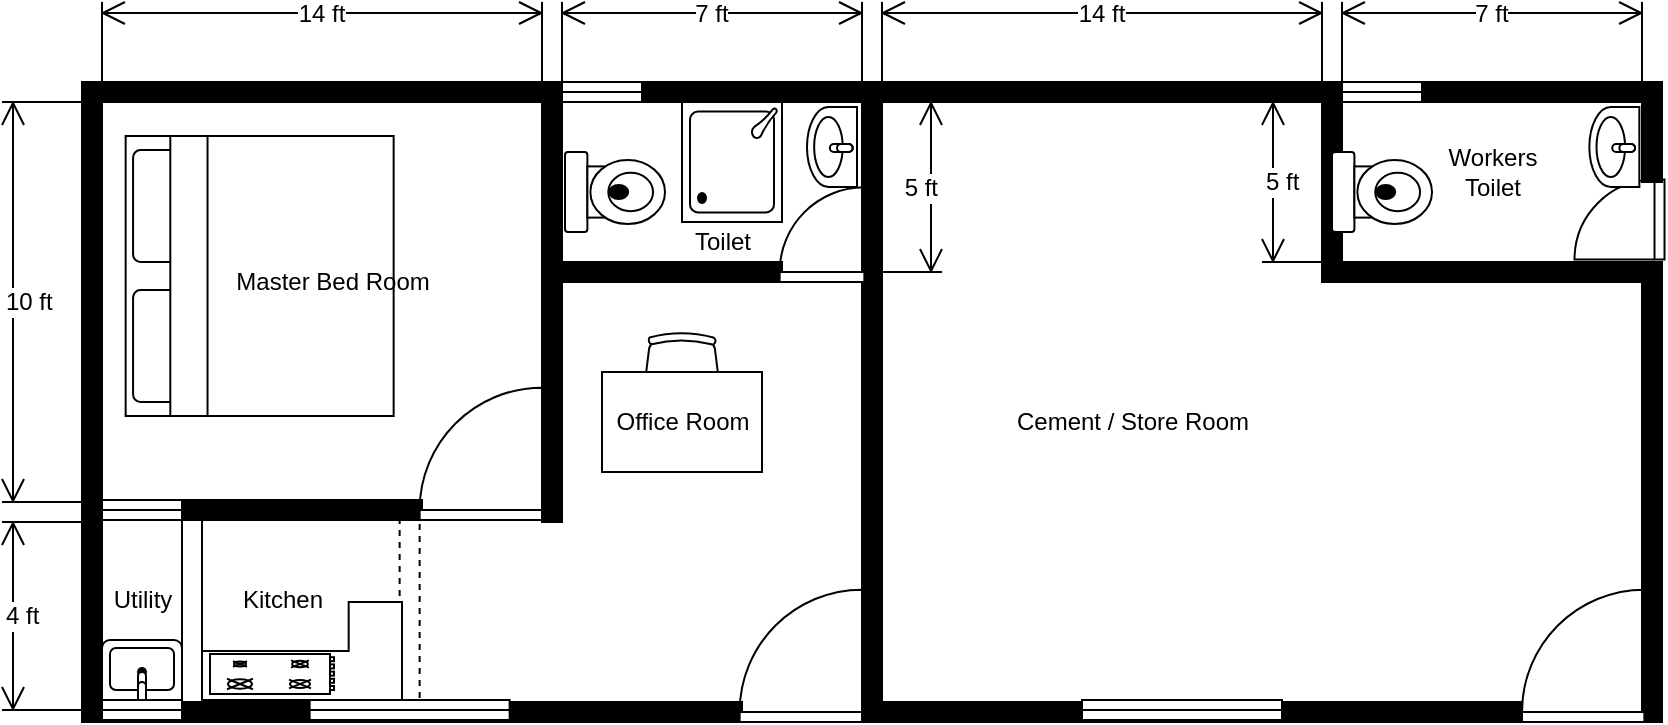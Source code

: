 <mxfile version="16.4.11" type="github" pages="2">
  <diagram id="wP_e8TRZH72XtvRX7vjT" name="Out House">
    <mxGraphModel dx="1328" dy="710" grid="1" gridSize="10" guides="1" tooltips="1" connect="1" arrows="1" fold="1" page="1" pageScale="1" pageWidth="1169" pageHeight="827" math="0" shadow="0">
      <root>
        <mxCell id="0" />
        <mxCell id="1" parent="0" />
        <mxCell id="9W3HUjsOsmpFaFFBKiG5-1" value="" style="verticalLabelPosition=bottom;html=1;verticalAlign=top;align=center;shape=mxgraph.floorplan.wall;fillColor=#000000;" vertex="1" parent="1">
          <mxGeometry x="160" y="200" width="790" height="10" as="geometry" />
        </mxCell>
        <mxCell id="9W3HUjsOsmpFaFFBKiG5-2" value="" style="verticalLabelPosition=bottom;html=1;verticalAlign=top;align=center;shape=mxgraph.floorplan.wall;fillColor=#000000;" vertex="1" parent="1">
          <mxGeometry x="160" y="510" width="330" height="10" as="geometry" />
        </mxCell>
        <mxCell id="9W3HUjsOsmpFaFFBKiG5-3" value="" style="verticalLabelPosition=bottom;html=1;verticalAlign=top;align=center;shape=mxgraph.floorplan.wall;fillColor=#000000;direction=south;" vertex="1" parent="1">
          <mxGeometry x="160" y="200" width="10" height="320" as="geometry" />
        </mxCell>
        <mxCell id="9W3HUjsOsmpFaFFBKiG5-4" value="" style="verticalLabelPosition=bottom;html=1;verticalAlign=top;align=center;shape=mxgraph.floorplan.wall;fillColor=#000000;direction=south;" vertex="1" parent="1">
          <mxGeometry x="940" y="290" width="10" height="230" as="geometry" />
        </mxCell>
        <mxCell id="9W3HUjsOsmpFaFFBKiG5-5" value="" style="verticalLabelPosition=bottom;html=1;verticalAlign=top;align=center;shape=mxgraph.floorplan.wall;fillColor=#000000;direction=south;" vertex="1" parent="1">
          <mxGeometry x="780" y="200" width="10" height="90" as="geometry" />
        </mxCell>
        <mxCell id="9W3HUjsOsmpFaFFBKiG5-6" value="" style="verticalLabelPosition=bottom;html=1;verticalAlign=top;align=center;shape=mxgraph.floorplan.wall;fillColor=#000000;" vertex="1" parent="1">
          <mxGeometry x="780" y="290" width="160" height="10" as="geometry" />
        </mxCell>
        <mxCell id="9W3HUjsOsmpFaFFBKiG5-7" value="" style="verticalLabelPosition=bottom;html=1;verticalAlign=top;align=center;shape=mxgraph.floorplan.wall;fillColor=#000000;direction=south;" vertex="1" parent="1">
          <mxGeometry x="390" y="200" width="10" height="220" as="geometry" />
        </mxCell>
        <mxCell id="9W3HUjsOsmpFaFFBKiG5-8" value="" style="verticalLabelPosition=bottom;html=1;verticalAlign=top;align=center;shape=mxgraph.floorplan.wall;fillColor=#000000;direction=south;" vertex="1" parent="1">
          <mxGeometry x="550" y="200" width="10" height="320" as="geometry" />
        </mxCell>
        <mxCell id="9W3HUjsOsmpFaFFBKiG5-9" value="" style="verticalLabelPosition=bottom;html=1;verticalAlign=top;align=center;shape=mxgraph.floorplan.wall;fillColor=#000000;" vertex="1" parent="1">
          <mxGeometry x="390" y="290" width="120" height="10" as="geometry" />
        </mxCell>
        <mxCell id="9W3HUjsOsmpFaFFBKiG5-10" value="" style="verticalLabelPosition=bottom;html=1;verticalAlign=top;align=center;shape=mxgraph.floorplan.wall;fillColor=#000000;" vertex="1" parent="1">
          <mxGeometry x="170" y="409" width="160" height="10" as="geometry" />
        </mxCell>
        <mxCell id="9W3HUjsOsmpFaFFBKiG5-11" value="" style="verticalLabelPosition=bottom;html=1;verticalAlign=top;align=center;shape=mxgraph.floorplan.wall;fillColor=none;direction=south;dashed=1;" vertex="1" parent="1">
          <mxGeometry x="318.82" y="409" width="10" height="100" as="geometry" />
        </mxCell>
        <mxCell id="9W3HUjsOsmpFaFFBKiG5-12" value="4 ft" style="shape=dimension;direction=south;whiteSpace=wrap;html=1;align=left;points=[];verticalAlign=middle;labelBackgroundColor=#ffffff" vertex="1" parent="1">
          <mxGeometry x="120" y="420" width="40" height="94" as="geometry" />
        </mxCell>
        <mxCell id="9W3HUjsOsmpFaFFBKiG5-13" value="10 ft" style="shape=dimension;direction=south;whiteSpace=wrap;html=1;align=left;points=[];verticalAlign=middle;labelBackgroundColor=#ffffff" vertex="1" parent="1">
          <mxGeometry x="120" y="210" width="50" height="200" as="geometry" />
        </mxCell>
        <mxCell id="9W3HUjsOsmpFaFFBKiG5-14" value="14 ft" style="shape=dimension;direction=west;whiteSpace=wrap;html=1;align=center;points=[];verticalAlign=top;spacingTop=-8;labelBackgroundColor=#ffffff" vertex="1" parent="1">
          <mxGeometry x="170" y="160" width="220" height="40" as="geometry" />
        </mxCell>
        <mxCell id="9W3HUjsOsmpFaFFBKiG5-15" value="7 ft" style="shape=dimension;direction=west;whiteSpace=wrap;html=1;align=center;points=[];verticalAlign=top;spacingTop=-8;labelBackgroundColor=#ffffff" vertex="1" parent="1">
          <mxGeometry x="400" y="160" width="150" height="40" as="geometry" />
        </mxCell>
        <mxCell id="9W3HUjsOsmpFaFFBKiG5-16" value="" style="verticalLabelPosition=bottom;html=1;verticalAlign=top;align=center;shape=mxgraph.floorplan.doorRight;aspect=fixed;rotation=90;" vertex="1" parent="1">
          <mxGeometry x="910" y="247.49" width="40" height="42.51" as="geometry" />
        </mxCell>
        <mxCell id="9W3HUjsOsmpFaFFBKiG5-17" value="" style="verticalLabelPosition=bottom;html=1;verticalAlign=top;align=center;shape=mxgraph.floorplan.doorLeft;aspect=fixed;rotation=-180;" vertex="1" parent="1">
          <mxGeometry x="488.82" y="455" width="61.18" height="65" as="geometry" />
        </mxCell>
        <mxCell id="9W3HUjsOsmpFaFFBKiG5-18" value="" style="verticalLabelPosition=bottom;html=1;verticalAlign=top;align=center;shape=mxgraph.floorplan.doorLeft;aspect=fixed;rotation=-180;" vertex="1" parent="1">
          <mxGeometry x="328.82" y="354" width="61.18" height="65" as="geometry" />
        </mxCell>
        <mxCell id="9W3HUjsOsmpFaFFBKiG5-19" value="" style="verticalLabelPosition=bottom;html=1;verticalAlign=top;align=center;shape=mxgraph.floorplan.wall;fillColor=none;direction=south;" vertex="1" parent="1">
          <mxGeometry x="210" y="417" width="10" height="100" as="geometry" />
        </mxCell>
        <mxCell id="9W3HUjsOsmpFaFFBKiG5-20" value="" style="verticalLabelPosition=bottom;html=1;verticalAlign=top;align=center;shape=mxgraph.floorplan.wall;fillColor=#000000;" vertex="1" parent="1">
          <mxGeometry x="560" y="510" width="320" height="10" as="geometry" />
        </mxCell>
        <mxCell id="9W3HUjsOsmpFaFFBKiG5-21" value="" style="verticalLabelPosition=bottom;html=1;verticalAlign=top;align=center;shape=mxgraph.floorplan.doorLeft;aspect=fixed;rotation=-180;" vertex="1" parent="1">
          <mxGeometry x="880" y="455" width="61.18" height="65" as="geometry" />
        </mxCell>
        <mxCell id="9W3HUjsOsmpFaFFBKiG5-22" value="" style="verticalLabelPosition=bottom;html=1;verticalAlign=top;align=center;shape=mxgraph.floorplan.wall;fillColor=#000000;direction=south;" vertex="1" parent="1">
          <mxGeometry x="940" y="200" width="10" height="50" as="geometry" />
        </mxCell>
        <mxCell id="9W3HUjsOsmpFaFFBKiG5-23" value="" style="verticalLabelPosition=bottom;html=1;verticalAlign=top;align=center;shape=mxgraph.floorplan.doorLeft;aspect=fixed;rotation=-180;" vertex="1" parent="1">
          <mxGeometry x="508.82" y="255" width="42.36" height="45" as="geometry" />
        </mxCell>
        <mxCell id="9W3HUjsOsmpFaFFBKiG5-24" value="14 ft" style="shape=dimension;direction=west;whiteSpace=wrap;html=1;align=center;points=[];verticalAlign=top;spacingTop=-8;labelBackgroundColor=#ffffff" vertex="1" parent="1">
          <mxGeometry x="560" y="160" width="220" height="40" as="geometry" />
        </mxCell>
        <mxCell id="9W3HUjsOsmpFaFFBKiG5-25" value="7 ft" style="shape=dimension;direction=west;whiteSpace=wrap;html=1;align=center;points=[];verticalAlign=top;spacingTop=-8;labelBackgroundColor=#ffffff" vertex="1" parent="1">
          <mxGeometry x="790" y="160" width="150" height="40" as="geometry" />
        </mxCell>
        <mxCell id="9W3HUjsOsmpFaFFBKiG5-26" value="" style="verticalLabelPosition=bottom;html=1;verticalAlign=top;align=center;shape=mxgraph.floorplan.toilet;fillColor=#FFFFFF;rotation=-90;" vertex="1" parent="1">
          <mxGeometry x="406.5" y="230" width="40" height="50" as="geometry" />
        </mxCell>
        <mxCell id="9W3HUjsOsmpFaFFBKiG5-27" value="" style="verticalLabelPosition=bottom;html=1;verticalAlign=top;align=center;shape=mxgraph.floorplan.toilet;fillColor=#FFFFFF;rotation=-90;" vertex="1" parent="1">
          <mxGeometry x="790" y="230" width="40" height="50" as="geometry" />
        </mxCell>
        <mxCell id="9W3HUjsOsmpFaFFBKiG5-30" value="" style="verticalLabelPosition=bottom;html=1;verticalAlign=top;align=center;shape=mxgraph.floorplan.window;fillColor=#FFFFFF;" vertex="1" parent="1">
          <mxGeometry x="273.82" y="509" width="100" height="10" as="geometry" />
        </mxCell>
        <mxCell id="9W3HUjsOsmpFaFFBKiG5-31" value="" style="verticalLabelPosition=bottom;html=1;verticalAlign=top;align=center;shape=mxgraph.floorplan.window;fillColor=#FFFFFF;" vertex="1" parent="1">
          <mxGeometry x="660" y="509" width="100" height="10" as="geometry" />
        </mxCell>
        <mxCell id="9W3HUjsOsmpFaFFBKiG5-32" value="" style="verticalLabelPosition=bottom;html=1;verticalAlign=top;align=center;shape=mxgraph.floorplan.sink_1;fillColor=#FFFFFF;rotation=90;" vertex="1" parent="1">
          <mxGeometry x="515" y="220" width="40" height="25" as="geometry" />
        </mxCell>
        <mxCell id="9W3HUjsOsmpFaFFBKiG5-33" value="" style="verticalLabelPosition=bottom;html=1;verticalAlign=top;align=center;shape=mxgraph.floorplan.sink_1;fillColor=#FFFFFF;rotation=90;" vertex="1" parent="1">
          <mxGeometry x="906.18" y="220" width="40" height="25" as="geometry" />
        </mxCell>
        <mxCell id="9W3HUjsOsmpFaFFBKiG5-34" value="" style="verticalLabelPosition=bottom;html=1;verticalAlign=top;align=center;shape=mxgraph.floorplan.window;fillColor=#FFFFFF;" vertex="1" parent="1">
          <mxGeometry x="170" y="409" width="40" height="10" as="geometry" />
        </mxCell>
        <mxCell id="9W3HUjsOsmpFaFFBKiG5-35" value="" style="verticalLabelPosition=bottom;html=1;verticalAlign=top;align=center;shape=mxgraph.floorplan.bed_double;fillColor=#FFFFFF;rotation=-90;" vertex="1" parent="1">
          <mxGeometry x="178.82" y="230" width="140" height="134" as="geometry" />
        </mxCell>
        <mxCell id="9W3HUjsOsmpFaFFBKiG5-36" value="" style="verticalLabelPosition=bottom;html=1;verticalAlign=top;align=center;shape=mxgraph.floorplan.desk_corner_2;fillColor=#FFFFFF;rotation=-180;" vertex="1" parent="1">
          <mxGeometry x="220" y="460" width="100" height="49" as="geometry" />
        </mxCell>
        <mxCell id="9W3HUjsOsmpFaFFBKiG5-28" value="" style="verticalLabelPosition=bottom;html=1;verticalAlign=top;align=center;shape=mxgraph.floorplan.sink_2;fillColor=#FFFFFF;rotation=-180;" vertex="1" parent="1">
          <mxGeometry x="170" y="479" width="40" height="35" as="geometry" />
        </mxCell>
        <mxCell id="9W3HUjsOsmpFaFFBKiG5-37" value="" style="verticalLabelPosition=bottom;html=1;verticalAlign=top;align=center;shape=mxgraph.floorplan.window;fillColor=#FFFFFF;" vertex="1" parent="1">
          <mxGeometry x="170" y="509" width="40" height="10" as="geometry" />
        </mxCell>
        <mxCell id="9W3HUjsOsmpFaFFBKiG5-38" value="" style="verticalLabelPosition=bottom;html=1;verticalAlign=top;align=center;shape=mxgraph.floorplan.window;fillColor=#FFFFFF;" vertex="1" parent="1">
          <mxGeometry x="400" y="200" width="40" height="10" as="geometry" />
        </mxCell>
        <mxCell id="9W3HUjsOsmpFaFFBKiG5-39" value="" style="verticalLabelPosition=bottom;html=1;verticalAlign=top;align=center;shape=mxgraph.floorplan.window;fillColor=#FFFFFF;" vertex="1" parent="1">
          <mxGeometry x="790" y="200" width="40" height="10" as="geometry" />
        </mxCell>
        <mxCell id="9W3HUjsOsmpFaFFBKiG5-40" value="" style="verticalLabelPosition=bottom;html=1;verticalAlign=top;align=center;shape=mxgraph.floorplan.range_1;fillColor=#FFFFFF;rotation=-90;" vertex="1" parent="1">
          <mxGeometry x="245" y="465" width="20" height="62" as="geometry" />
        </mxCell>
        <mxCell id="9W3HUjsOsmpFaFFBKiG5-41" value="" style="verticalLabelPosition=bottom;html=1;verticalAlign=top;align=center;shape=mxgraph.floorplan.shower;fillColor=#FFFFFF;" vertex="1" parent="1">
          <mxGeometry x="460" y="210" width="50" height="60" as="geometry" />
        </mxCell>
        <mxCell id="9W3HUjsOsmpFaFFBKiG5-46" value="" style="verticalLabelPosition=bottom;html=1;verticalAlign=top;align=center;shape=mxgraph.floorplan.office_chair;shadow=0;fillColor=#FFFFFF;" vertex="1" parent="1">
          <mxGeometry x="440" y="325" width="40" height="43" as="geometry" />
        </mxCell>
        <mxCell id="9W3HUjsOsmpFaFFBKiG5-47" value="" style="shape=rect;shadow=0;fillColor=#FFFFFF;" vertex="1" parent="1">
          <mxGeometry x="420" y="345" width="80" height="50" as="geometry" />
        </mxCell>
        <mxCell id="9W3HUjsOsmpFaFFBKiG5-49" value="Utility" style="text;html=1;resizable=0;autosize=1;align=center;verticalAlign=middle;points=[];fillColor=none;strokeColor=none;rounded=0;" vertex="1" parent="1">
          <mxGeometry x="170" y="449" width="40" height="20" as="geometry" />
        </mxCell>
        <mxCell id="9W3HUjsOsmpFaFFBKiG5-50" value="Kitchen" style="text;html=1;resizable=0;autosize=1;align=center;verticalAlign=middle;points=[];fillColor=none;strokeColor=none;rounded=0;dashed=1;" vertex="1" parent="1">
          <mxGeometry x="230" y="449" width="60" height="20" as="geometry" />
        </mxCell>
        <mxCell id="9W3HUjsOsmpFaFFBKiG5-51" value="Master Bed Room" style="text;html=1;resizable=0;autosize=1;align=center;verticalAlign=middle;points=[];fillColor=none;strokeColor=none;rounded=0;dashed=1;" vertex="1" parent="1">
          <mxGeometry x="230" y="290" width="110" height="20" as="geometry" />
        </mxCell>
        <mxCell id="9W3HUjsOsmpFaFFBKiG5-52" value="Toilet" style="text;html=1;resizable=0;autosize=1;align=center;verticalAlign=middle;points=[];fillColor=none;strokeColor=none;rounded=0;dashed=1;" vertex="1" parent="1">
          <mxGeometry x="460" y="270" width="40" height="20" as="geometry" />
        </mxCell>
        <mxCell id="9W3HUjsOsmpFaFFBKiG5-53" value="Office Room" style="text;html=1;resizable=0;autosize=1;align=center;verticalAlign=middle;points=[];fillColor=none;strokeColor=none;rounded=0;dashed=1;" vertex="1" parent="1">
          <mxGeometry x="420" y="360" width="80" height="20" as="geometry" />
        </mxCell>
        <mxCell id="9W3HUjsOsmpFaFFBKiG5-54" value="Workers&lt;br&gt;Toilet" style="text;html=1;resizable=0;autosize=1;align=center;verticalAlign=middle;points=[];fillColor=none;strokeColor=none;rounded=0;dashed=1;" vertex="1" parent="1">
          <mxGeometry x="835" y="230" width="60" height="30" as="geometry" />
        </mxCell>
        <mxCell id="9W3HUjsOsmpFaFFBKiG5-55" value="Cement / Store Room" style="text;html=1;resizable=0;autosize=1;align=center;verticalAlign=middle;points=[];fillColor=none;strokeColor=none;rounded=0;dashed=1;" vertex="1" parent="1">
          <mxGeometry x="620" y="360" width="130" height="20" as="geometry" />
        </mxCell>
        <mxCell id="9W3HUjsOsmpFaFFBKiG5-56" value="5 ft" style="shape=dimension;direction=north;whiteSpace=wrap;html=1;align=right;points=[];verticalAlign=middle;labelBackgroundColor=#ffffff;fillColor=#FFFFFF;" vertex="1" parent="1">
          <mxGeometry x="550" y="210" width="40" height="85" as="geometry" />
        </mxCell>
        <mxCell id="9W3HUjsOsmpFaFFBKiG5-57" value="5 ft" style="shape=dimension;direction=south;whiteSpace=wrap;html=1;align=left;points=[];verticalAlign=middle;labelBackgroundColor=#ffffff;fillColor=#FFFFFF;" vertex="1" parent="1">
          <mxGeometry x="750" y="210" width="40" height="80" as="geometry" />
        </mxCell>
      </root>
    </mxGraphModel>
  </diagram>
  <diagram name="Out House 2" id="nH5hXAw-P4-Rv7EnMPrm">
    <mxGraphModel dx="1328" dy="710" grid="1" gridSize="10" guides="1" tooltips="1" connect="1" arrows="1" fold="1" page="1" pageScale="1" pageWidth="1169" pageHeight="827" math="0" shadow="0">
      <root>
        <mxCell id="ZebOq5ndwnTHPd3I3iSc-0" />
        <mxCell id="ZebOq5ndwnTHPd3I3iSc-1" parent="ZebOq5ndwnTHPd3I3iSc-0" />
        <mxCell id="ZebOq5ndwnTHPd3I3iSc-2" value="" style="verticalLabelPosition=bottom;html=1;verticalAlign=top;align=center;shape=mxgraph.floorplan.wall;fillColor=#000000;" vertex="1" parent="ZebOq5ndwnTHPd3I3iSc-1">
          <mxGeometry x="160" y="200" width="790" height="10" as="geometry" />
        </mxCell>
        <mxCell id="ZebOq5ndwnTHPd3I3iSc-3" value="" style="verticalLabelPosition=bottom;html=1;verticalAlign=top;align=center;shape=mxgraph.floorplan.wall;fillColor=#000000;" vertex="1" parent="ZebOq5ndwnTHPd3I3iSc-1">
          <mxGeometry x="160" y="510" width="160" height="10" as="geometry" />
        </mxCell>
        <mxCell id="ZebOq5ndwnTHPd3I3iSc-4" value="" style="verticalLabelPosition=bottom;html=1;verticalAlign=top;align=center;shape=mxgraph.floorplan.wall;fillColor=#000000;direction=south;" vertex="1" parent="ZebOq5ndwnTHPd3I3iSc-1">
          <mxGeometry x="160" y="200" width="10" height="320" as="geometry" />
        </mxCell>
        <mxCell id="ZebOq5ndwnTHPd3I3iSc-5" value="" style="verticalLabelPosition=bottom;html=1;verticalAlign=top;align=center;shape=mxgraph.floorplan.wall;fillColor=#000000;direction=south;" vertex="1" parent="ZebOq5ndwnTHPd3I3iSc-1">
          <mxGeometry x="940" y="290" width="10" height="230" as="geometry" />
        </mxCell>
        <mxCell id="ZebOq5ndwnTHPd3I3iSc-6" value="" style="verticalLabelPosition=bottom;html=1;verticalAlign=top;align=center;shape=mxgraph.floorplan.wall;fillColor=#000000;direction=south;" vertex="1" parent="ZebOq5ndwnTHPd3I3iSc-1">
          <mxGeometry x="780" y="200" width="10" height="210" as="geometry" />
        </mxCell>
        <mxCell id="ZebOq5ndwnTHPd3I3iSc-7" value="" style="verticalLabelPosition=bottom;html=1;verticalAlign=top;align=center;shape=mxgraph.floorplan.wall;fillColor=#000000;" vertex="1" parent="ZebOq5ndwnTHPd3I3iSc-1">
          <mxGeometry x="780" y="290" width="120" height="10" as="geometry" />
        </mxCell>
        <mxCell id="ZebOq5ndwnTHPd3I3iSc-8" value="" style="verticalLabelPosition=bottom;html=1;verticalAlign=top;align=center;shape=mxgraph.floorplan.wall;fillColor=#000000;direction=south;" vertex="1" parent="ZebOq5ndwnTHPd3I3iSc-1">
          <mxGeometry x="390" y="200" width="10" height="310" as="geometry" />
        </mxCell>
        <mxCell id="ZebOq5ndwnTHPd3I3iSc-9" value="" style="verticalLabelPosition=bottom;html=1;verticalAlign=top;align=center;shape=mxgraph.floorplan.wall;fillColor=#000000;direction=south;" vertex="1" parent="ZebOq5ndwnTHPd3I3iSc-1">
          <mxGeometry x="550" y="200" width="10" height="320" as="geometry" />
        </mxCell>
        <mxCell id="ZebOq5ndwnTHPd3I3iSc-10" value="" style="verticalLabelPosition=bottom;html=1;verticalAlign=top;align=center;shape=mxgraph.floorplan.wall;fillColor=#000000;" vertex="1" parent="ZebOq5ndwnTHPd3I3iSc-1">
          <mxGeometry x="390" y="290" width="120" height="10" as="geometry" />
        </mxCell>
        <mxCell id="ZebOq5ndwnTHPd3I3iSc-11" value="" style="verticalLabelPosition=bottom;html=1;verticalAlign=top;align=center;shape=mxgraph.floorplan.wall;fillColor=#000000;" vertex="1" parent="ZebOq5ndwnTHPd3I3iSc-1">
          <mxGeometry x="560" y="404" width="170" height="10" as="geometry" />
        </mxCell>
        <mxCell id="ZebOq5ndwnTHPd3I3iSc-12" value="" style="verticalLabelPosition=bottom;html=1;verticalAlign=top;align=center;shape=mxgraph.floorplan.wall;fillColor=none;direction=south;dashed=1;" vertex="1" parent="ZebOq5ndwnTHPd3I3iSc-1">
          <mxGeometry x="710" y="409" width="10" height="100" as="geometry" />
        </mxCell>
        <mxCell id="ZebOq5ndwnTHPd3I3iSc-14" value="14 ft" style="shape=dimension;direction=south;whiteSpace=wrap;html=1;align=left;points=[];verticalAlign=middle;labelBackgroundColor=#ffffff" vertex="1" parent="ZebOq5ndwnTHPd3I3iSc-1">
          <mxGeometry x="120" y="210" width="50" height="300" as="geometry" />
        </mxCell>
        <mxCell id="ZebOq5ndwnTHPd3I3iSc-15" value="14 ft" style="shape=dimension;direction=west;whiteSpace=wrap;html=1;align=center;points=[];verticalAlign=top;spacingTop=-8;labelBackgroundColor=#ffffff" vertex="1" parent="ZebOq5ndwnTHPd3I3iSc-1">
          <mxGeometry x="170" y="160" width="220" height="40" as="geometry" />
        </mxCell>
        <mxCell id="ZebOq5ndwnTHPd3I3iSc-16" value="7 ft" style="shape=dimension;direction=west;whiteSpace=wrap;html=1;align=center;points=[];verticalAlign=top;spacingTop=-8;labelBackgroundColor=#ffffff" vertex="1" parent="ZebOq5ndwnTHPd3I3iSc-1">
          <mxGeometry x="400" y="160" width="150" height="40" as="geometry" />
        </mxCell>
        <mxCell id="ZebOq5ndwnTHPd3I3iSc-18" value="" style="verticalLabelPosition=bottom;html=1;verticalAlign=top;align=center;shape=mxgraph.floorplan.doorLeft;aspect=fixed;rotation=-180;" vertex="1" parent="ZebOq5ndwnTHPd3I3iSc-1">
          <mxGeometry x="488.82" y="455" width="61.18" height="65" as="geometry" />
        </mxCell>
        <mxCell id="ZebOq5ndwnTHPd3I3iSc-19" value="" style="verticalLabelPosition=bottom;html=1;verticalAlign=top;align=center;shape=mxgraph.floorplan.doorLeft;aspect=fixed;rotation=-180;" vertex="1" parent="ZebOq5ndwnTHPd3I3iSc-1">
          <mxGeometry x="719.76" y="349" width="60.24" height="64" as="geometry" />
        </mxCell>
        <mxCell id="ZebOq5ndwnTHPd3I3iSc-20" value="" style="verticalLabelPosition=bottom;html=1;verticalAlign=top;align=center;shape=mxgraph.floorplan.wall;fillColor=none;direction=south;" vertex="1" parent="ZebOq5ndwnTHPd3I3iSc-1">
          <mxGeometry x="600" y="414" width="10" height="100" as="geometry" />
        </mxCell>
        <mxCell id="ZebOq5ndwnTHPd3I3iSc-21" value="" style="verticalLabelPosition=bottom;html=1;verticalAlign=top;align=center;shape=mxgraph.floorplan.wall;fillColor=#000000;" vertex="1" parent="ZebOq5ndwnTHPd3I3iSc-1">
          <mxGeometry x="560" y="510" width="320" height="10" as="geometry" />
        </mxCell>
        <mxCell id="ZebOq5ndwnTHPd3I3iSc-22" value="" style="verticalLabelPosition=bottom;html=1;verticalAlign=top;align=center;shape=mxgraph.floorplan.doorLeft;aspect=fixed;rotation=-180;" vertex="1" parent="ZebOq5ndwnTHPd3I3iSc-1">
          <mxGeometry x="880" y="455" width="61.18" height="65" as="geometry" />
        </mxCell>
        <mxCell id="ZebOq5ndwnTHPd3I3iSc-23" value="" style="verticalLabelPosition=bottom;html=1;verticalAlign=top;align=center;shape=mxgraph.floorplan.wall;fillColor=#000000;direction=south;" vertex="1" parent="ZebOq5ndwnTHPd3I3iSc-1">
          <mxGeometry x="940" y="200" width="10" height="90" as="geometry" />
        </mxCell>
        <mxCell id="ZebOq5ndwnTHPd3I3iSc-24" value="" style="verticalLabelPosition=bottom;html=1;verticalAlign=top;align=center;shape=mxgraph.floorplan.doorLeft;aspect=fixed;rotation=-180;" vertex="1" parent="ZebOq5ndwnTHPd3I3iSc-1">
          <mxGeometry x="508.82" y="255" width="42.36" height="45" as="geometry" />
        </mxCell>
        <mxCell id="ZebOq5ndwnTHPd3I3iSc-25" value="14 ft" style="shape=dimension;direction=west;whiteSpace=wrap;html=1;align=center;points=[];verticalAlign=top;spacingTop=-8;labelBackgroundColor=#ffffff" vertex="1" parent="ZebOq5ndwnTHPd3I3iSc-1">
          <mxGeometry x="560" y="160" width="220" height="40" as="geometry" />
        </mxCell>
        <mxCell id="ZebOq5ndwnTHPd3I3iSc-26" value="7 ft" style="shape=dimension;direction=west;whiteSpace=wrap;html=1;align=center;points=[];verticalAlign=top;spacingTop=-8;labelBackgroundColor=#ffffff" vertex="1" parent="ZebOq5ndwnTHPd3I3iSc-1">
          <mxGeometry x="790" y="160" width="150" height="40" as="geometry" />
        </mxCell>
        <mxCell id="ZebOq5ndwnTHPd3I3iSc-27" value="" style="verticalLabelPosition=bottom;html=1;verticalAlign=top;align=center;shape=mxgraph.floorplan.toilet;fillColor=#FFFFFF;rotation=-90;" vertex="1" parent="ZebOq5ndwnTHPd3I3iSc-1">
          <mxGeometry x="406.5" y="230" width="40" height="50" as="geometry" />
        </mxCell>
        <mxCell id="ZebOq5ndwnTHPd3I3iSc-28" value="" style="verticalLabelPosition=bottom;html=1;verticalAlign=top;align=center;shape=mxgraph.floorplan.toilet;fillColor=#FFFFFF;rotation=-90;" vertex="1" parent="ZebOq5ndwnTHPd3I3iSc-1">
          <mxGeometry x="790" y="230" width="40" height="50" as="geometry" />
        </mxCell>
        <mxCell id="ZebOq5ndwnTHPd3I3iSc-29" value="" style="verticalLabelPosition=bottom;html=1;verticalAlign=top;align=center;shape=mxgraph.floorplan.window;fillColor=#FFFFFF;" vertex="1" parent="ZebOq5ndwnTHPd3I3iSc-1">
          <mxGeometry x="180" y="509" width="100" height="10" as="geometry" />
        </mxCell>
        <mxCell id="ZebOq5ndwnTHPd3I3iSc-30" value="" style="verticalLabelPosition=bottom;html=1;verticalAlign=top;align=center;shape=mxgraph.floorplan.window;fillColor=#FFFFFF;" vertex="1" parent="ZebOq5ndwnTHPd3I3iSc-1">
          <mxGeometry x="660" y="509" width="100" height="10" as="geometry" />
        </mxCell>
        <mxCell id="ZebOq5ndwnTHPd3I3iSc-31" value="" style="verticalLabelPosition=bottom;html=1;verticalAlign=top;align=center;shape=mxgraph.floorplan.sink_1;fillColor=#FFFFFF;rotation=90;" vertex="1" parent="ZebOq5ndwnTHPd3I3iSc-1">
          <mxGeometry x="515" y="220" width="40" height="25" as="geometry" />
        </mxCell>
        <mxCell id="ZebOq5ndwnTHPd3I3iSc-32" value="" style="verticalLabelPosition=bottom;html=1;verticalAlign=top;align=center;shape=mxgraph.floorplan.sink_1;fillColor=#FFFFFF;rotation=90;" vertex="1" parent="ZebOq5ndwnTHPd3I3iSc-1">
          <mxGeometry x="906.18" y="220" width="40" height="25" as="geometry" />
        </mxCell>
        <mxCell id="ZebOq5ndwnTHPd3I3iSc-33" value="" style="verticalLabelPosition=bottom;html=1;verticalAlign=top;align=center;shape=mxgraph.floorplan.window;fillColor=#FFFFFF;" vertex="1" parent="ZebOq5ndwnTHPd3I3iSc-1">
          <mxGeometry x="560" y="404" width="40" height="10" as="geometry" />
        </mxCell>
        <mxCell id="ZebOq5ndwnTHPd3I3iSc-34" value="" style="verticalLabelPosition=bottom;html=1;verticalAlign=top;align=center;shape=mxgraph.floorplan.bed_double;fillColor=#FFFFFF;rotation=-90;" vertex="1" parent="ZebOq5ndwnTHPd3I3iSc-1">
          <mxGeometry x="570" y="226" width="140" height="134" as="geometry" />
        </mxCell>
        <mxCell id="ZebOq5ndwnTHPd3I3iSc-35" value="" style="verticalLabelPosition=bottom;html=1;verticalAlign=top;align=center;shape=mxgraph.floorplan.desk_corner_2;fillColor=#FFFFFF;rotation=-180;" vertex="1" parent="ZebOq5ndwnTHPd3I3iSc-1">
          <mxGeometry x="610" y="460" width="100" height="49" as="geometry" />
        </mxCell>
        <mxCell id="ZebOq5ndwnTHPd3I3iSc-36" value="" style="verticalLabelPosition=bottom;html=1;verticalAlign=top;align=center;shape=mxgraph.floorplan.sink_2;fillColor=#FFFFFF;rotation=-180;" vertex="1" parent="ZebOq5ndwnTHPd3I3iSc-1">
          <mxGeometry x="560" y="475" width="40" height="35" as="geometry" />
        </mxCell>
        <mxCell id="ZebOq5ndwnTHPd3I3iSc-37" value="" style="verticalLabelPosition=bottom;html=1;verticalAlign=top;align=center;shape=mxgraph.floorplan.window;fillColor=#FFFFFF;" vertex="1" parent="ZebOq5ndwnTHPd3I3iSc-1">
          <mxGeometry x="560" y="509" width="40" height="10" as="geometry" />
        </mxCell>
        <mxCell id="ZebOq5ndwnTHPd3I3iSc-38" value="" style="verticalLabelPosition=bottom;html=1;verticalAlign=top;align=center;shape=mxgraph.floorplan.window;fillColor=#FFFFFF;" vertex="1" parent="ZebOq5ndwnTHPd3I3iSc-1">
          <mxGeometry x="400" y="200" width="40" height="10" as="geometry" />
        </mxCell>
        <mxCell id="ZebOq5ndwnTHPd3I3iSc-39" value="" style="verticalLabelPosition=bottom;html=1;verticalAlign=top;align=center;shape=mxgraph.floorplan.window;fillColor=#FFFFFF;" vertex="1" parent="ZebOq5ndwnTHPd3I3iSc-1">
          <mxGeometry x="790" y="200" width="40" height="10" as="geometry" />
        </mxCell>
        <mxCell id="ZebOq5ndwnTHPd3I3iSc-40" value="" style="verticalLabelPosition=bottom;html=1;verticalAlign=top;align=center;shape=mxgraph.floorplan.range_1;fillColor=#FFFFFF;rotation=-90;" vertex="1" parent="ZebOq5ndwnTHPd3I3iSc-1">
          <mxGeometry x="640" y="465.5" width="20" height="62" as="geometry" />
        </mxCell>
        <mxCell id="ZebOq5ndwnTHPd3I3iSc-41" value="" style="verticalLabelPosition=bottom;html=1;verticalAlign=top;align=center;shape=mxgraph.floorplan.shower;fillColor=#FFFFFF;" vertex="1" parent="ZebOq5ndwnTHPd3I3iSc-1">
          <mxGeometry x="850" y="210" width="50" height="60" as="geometry" />
        </mxCell>
        <mxCell id="ZebOq5ndwnTHPd3I3iSc-42" value="" style="verticalLabelPosition=bottom;html=1;verticalAlign=top;align=center;shape=mxgraph.floorplan.office_chair;shadow=0;fillColor=#FFFFFF;" vertex="1" parent="ZebOq5ndwnTHPd3I3iSc-1">
          <mxGeometry x="835" y="325" width="40" height="43" as="geometry" />
        </mxCell>
        <mxCell id="ZebOq5ndwnTHPd3I3iSc-43" value="" style="shape=rect;shadow=0;fillColor=#FFFFFF;" vertex="1" parent="ZebOq5ndwnTHPd3I3iSc-1">
          <mxGeometry x="815" y="345" width="80" height="50" as="geometry" />
        </mxCell>
        <mxCell id="ZebOq5ndwnTHPd3I3iSc-44" value="Utility" style="text;html=1;resizable=0;autosize=1;align=center;verticalAlign=middle;points=[];fillColor=none;strokeColor=none;rounded=0;" vertex="1" parent="ZebOq5ndwnTHPd3I3iSc-1">
          <mxGeometry x="560" y="440" width="40" height="20" as="geometry" />
        </mxCell>
        <mxCell id="ZebOq5ndwnTHPd3I3iSc-45" value="Kitchen" style="text;html=1;resizable=0;autosize=1;align=center;verticalAlign=middle;points=[];fillColor=none;strokeColor=none;rounded=0;dashed=1;" vertex="1" parent="ZebOq5ndwnTHPd3I3iSc-1">
          <mxGeometry x="620" y="440" width="60" height="20" as="geometry" />
        </mxCell>
        <mxCell id="ZebOq5ndwnTHPd3I3iSc-46" value="Master Bed Room" style="text;html=1;resizable=0;autosize=1;align=center;verticalAlign=middle;points=[];fillColor=none;strokeColor=none;rounded=0;dashed=1;" vertex="1" parent="ZebOq5ndwnTHPd3I3iSc-1">
          <mxGeometry x="640" y="280" width="110" height="20" as="geometry" />
        </mxCell>
        <mxCell id="ZebOq5ndwnTHPd3I3iSc-47" value="Toilet" style="text;html=1;resizable=0;autosize=1;align=center;verticalAlign=middle;points=[];fillColor=none;strokeColor=none;rounded=0;dashed=1;" vertex="1" parent="ZebOq5ndwnTHPd3I3iSc-1">
          <mxGeometry x="845" y="270" width="40" height="20" as="geometry" />
        </mxCell>
        <mxCell id="ZebOq5ndwnTHPd3I3iSc-48" value="Office Room" style="text;html=1;resizable=0;autosize=1;align=center;verticalAlign=middle;points=[];fillColor=none;strokeColor=none;rounded=0;dashed=1;" vertex="1" parent="ZebOq5ndwnTHPd3I3iSc-1">
          <mxGeometry x="815" y="360" width="80" height="20" as="geometry" />
        </mxCell>
        <mxCell id="ZebOq5ndwnTHPd3I3iSc-49" value="Workers&lt;br&gt;Toilet" style="text;html=1;resizable=0;autosize=1;align=center;verticalAlign=middle;points=[];fillColor=none;strokeColor=none;rounded=0;dashed=1;" vertex="1" parent="ZebOq5ndwnTHPd3I3iSc-1">
          <mxGeometry x="455" y="230" width="60" height="30" as="geometry" />
        </mxCell>
        <mxCell id="ZebOq5ndwnTHPd3I3iSc-50" value="Cement / Store Room" style="text;html=1;resizable=0;autosize=1;align=center;verticalAlign=middle;points=[];fillColor=none;strokeColor=none;rounded=0;dashed=1;" vertex="1" parent="ZebOq5ndwnTHPd3I3iSc-1">
          <mxGeometry x="215" y="345" width="130" height="20" as="geometry" />
        </mxCell>
        <mxCell id="ZebOq5ndwnTHPd3I3iSc-51" value="5 ft" style="shape=dimension;direction=north;whiteSpace=wrap;html=1;align=right;points=[];verticalAlign=middle;labelBackgroundColor=#ffffff;fillColor=#FFFFFF;" vertex="1" parent="ZebOq5ndwnTHPd3I3iSc-1">
          <mxGeometry x="941.18" y="210" width="40" height="85" as="geometry" />
        </mxCell>
        <mxCell id="ZebOq5ndwnTHPd3I3iSc-52" value="5 ft" style="shape=dimension;direction=south;whiteSpace=wrap;html=1;align=left;points=[];verticalAlign=middle;labelBackgroundColor=#ffffff;fillColor=#FFFFFF;" vertex="1" parent="ZebOq5ndwnTHPd3I3iSc-1">
          <mxGeometry x="350" y="210" width="40" height="80" as="geometry" />
        </mxCell>
        <mxCell id="ZebOq5ndwnTHPd3I3iSc-54" value="" style="verticalLabelPosition=bottom;html=1;verticalAlign=top;align=center;shape=mxgraph.floorplan.doorLeft;aspect=fixed;rotation=-180;" vertex="1" parent="ZebOq5ndwnTHPd3I3iSc-1">
          <mxGeometry x="898.82" y="255" width="42.36" height="45" as="geometry" />
        </mxCell>
        <mxCell id="ZebOq5ndwnTHPd3I3iSc-55" value="" style="verticalLabelPosition=bottom;html=1;verticalAlign=top;align=center;shape=mxgraph.floorplan.doorLeft;aspect=fixed;rotation=-180;" vertex="1" parent="ZebOq5ndwnTHPd3I3iSc-1">
          <mxGeometry x="318.82" y="454" width="61.18" height="65" as="geometry" />
        </mxCell>
        <mxCell id="ZebOq5ndwnTHPd3I3iSc-56" value="" style="verticalLabelPosition=bottom;html=1;verticalAlign=top;align=center;shape=mxgraph.floorplan.wall;fillColor=#000000;" vertex="1" parent="ZebOq5ndwnTHPd3I3iSc-1">
          <mxGeometry x="380" y="509" width="110" height="10" as="geometry" />
        </mxCell>
        <mxCell id="ZebOq5ndwnTHPd3I3iSc-57" value="Watchman&lt;br&gt;Room" style="text;html=1;resizable=0;autosize=1;align=center;verticalAlign=middle;points=[];fillColor=none;strokeColor=none;rounded=0;" vertex="1" parent="ZebOq5ndwnTHPd3I3iSc-1">
          <mxGeometry x="415" y="340" width="70" height="30" as="geometry" />
        </mxCell>
        <mxCell id="ZebOq5ndwnTHPd3I3iSc-58" value="" style="verticalLabelPosition=bottom;html=1;verticalAlign=top;align=center;shape=mxgraph.floorplan.window;fillColor=#FFFFFF;" vertex="1" parent="ZebOq5ndwnTHPd3I3iSc-1">
          <mxGeometry x="406.5" y="509" width="40" height="10" as="geometry" />
        </mxCell>
      </root>
    </mxGraphModel>
  </diagram>
</mxfile>
